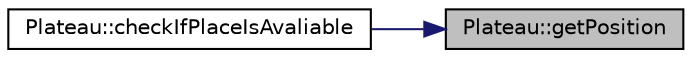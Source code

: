 digraph "Plateau::getPosition"
{
 // LATEX_PDF_SIZE
  edge [fontname="Helvetica",fontsize="10",labelfontname="Helvetica",labelfontsize="10"];
  node [fontname="Helvetica",fontsize="10",shape=record];
  rankdir="RL";
  Node1 [label="Plateau::getPosition",height=0.2,width=0.4,color="black", fillcolor="grey75", style="filled", fontcolor="black",tooltip="Funkcja wirtualna pozwalająca na wypisanie położenia przez klasę pochodną."];
  Node1 -> Node2 [dir="back",color="midnightblue",fontsize="10",style="solid",fontname="Helvetica"];
  Node2 [label="Plateau::checkIfPlaceIsAvaliable",height=0.2,width=0.4,color="black", fillcolor="white", style="filled",URL="$class_plateau.html#a59cfff29a149da06984bcf954911c89a",tooltip="Funkcja sprawdza czy miejsce zajmowane przez płaskowyż, pokrywa sie z okręgiem o parametrach podanych..."];
}
